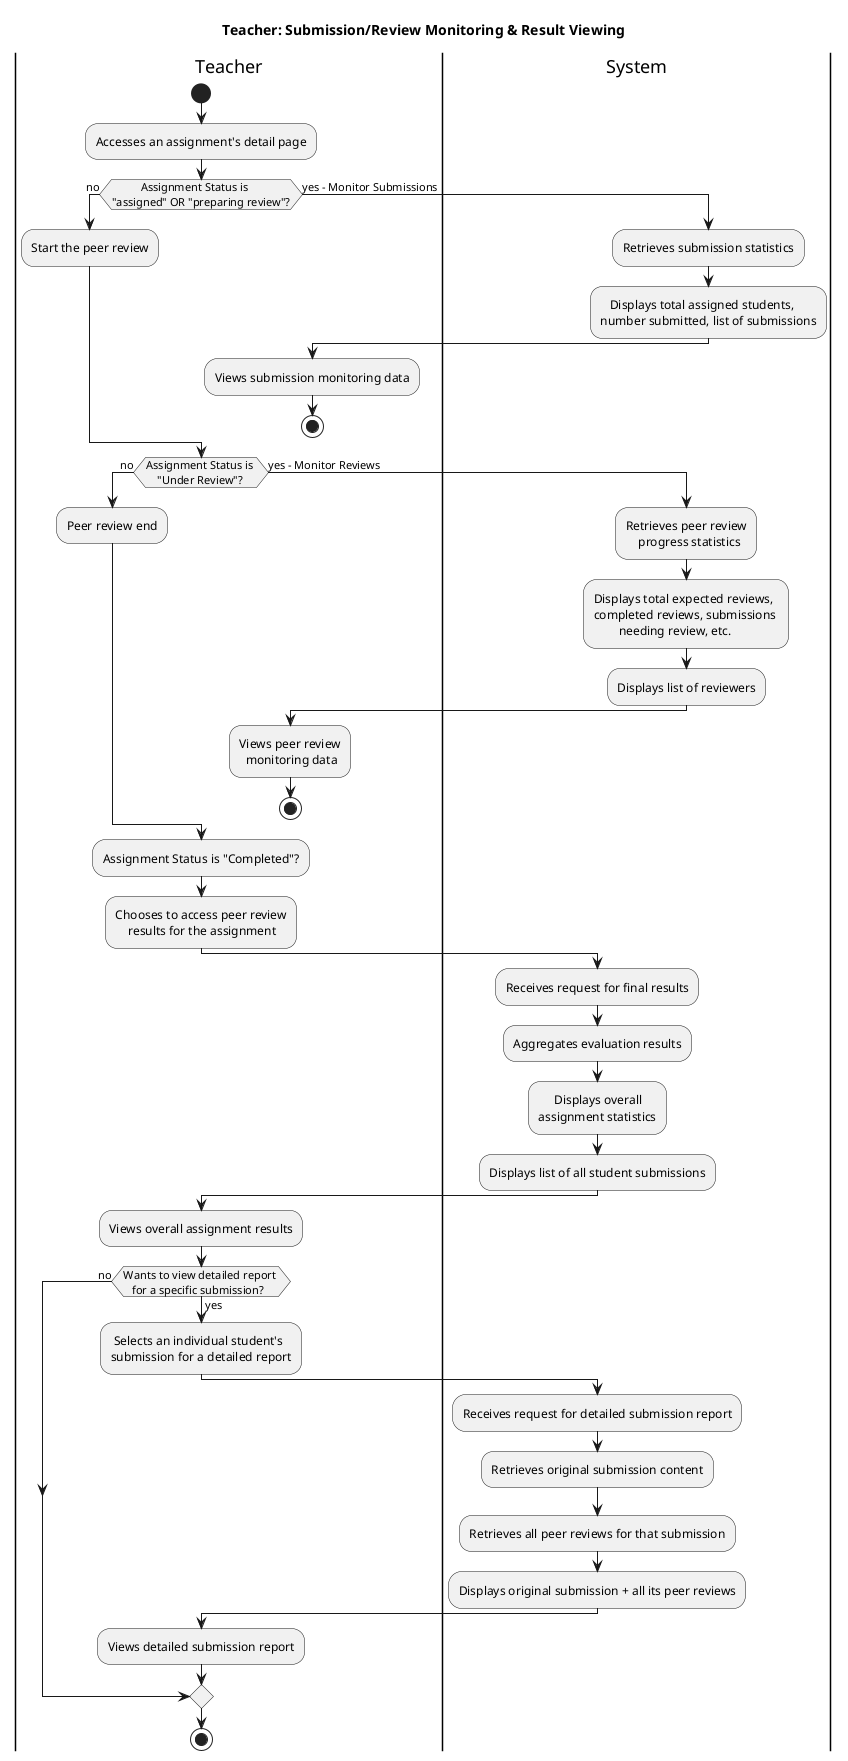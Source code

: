 @startuml
title Teacher: Submission/Review Monitoring & Result Viewing

|Teacher|
start
:Accesses an assignment's detail page;

if (          Assignment Status is 
"assigned" OR "preparing review"?) then (no)
:Start the peer review;
else (yes - Monitor Submissions)
  |System|
  :Retrieves submission statistics;
  :   Displays total assigned students, 
  number submitted, list of submissions;
  |Teacher|
  :Views submission monitoring data;
  stop
endif

if (Assignment Status is 
    "Under Review"?) then (no)
  :Peer review end;
else (yes - Monitor Reviews)
  |System|
  :Retrieves peer review 
      progress statistics;
  :Displays total expected reviews, 
  completed reviews, submissions 
          needing review, etc.;
  :Displays list of reviewers;
  |Teacher|
  :Views peer review 
    monitoring data;
  stop
endif

:Assignment Status is "Completed"?;
|Teacher|
:Chooses to access peer review 
    results for the assignment;

|System|
:Receives request for final results;
:Aggregates evaluation results;
:     Displays overall 
assignment statistics;
:Displays list of all student submissions;

|Teacher|
:Views overall assignment results;
if (Wants to view detailed report 
   for a specific submission?) then (yes)
  : Selects an individual student's 
  submission for a detailed report;
  |System|
  :Receives request for detailed submission report;
  :Retrieves original submission content;
  :Retrieves all peer reviews for that submission;
  :Displays original submission + all its peer reviews;
  |Teacher|
  :Views detailed submission report;
else (no)
endif
stop
@enduml
